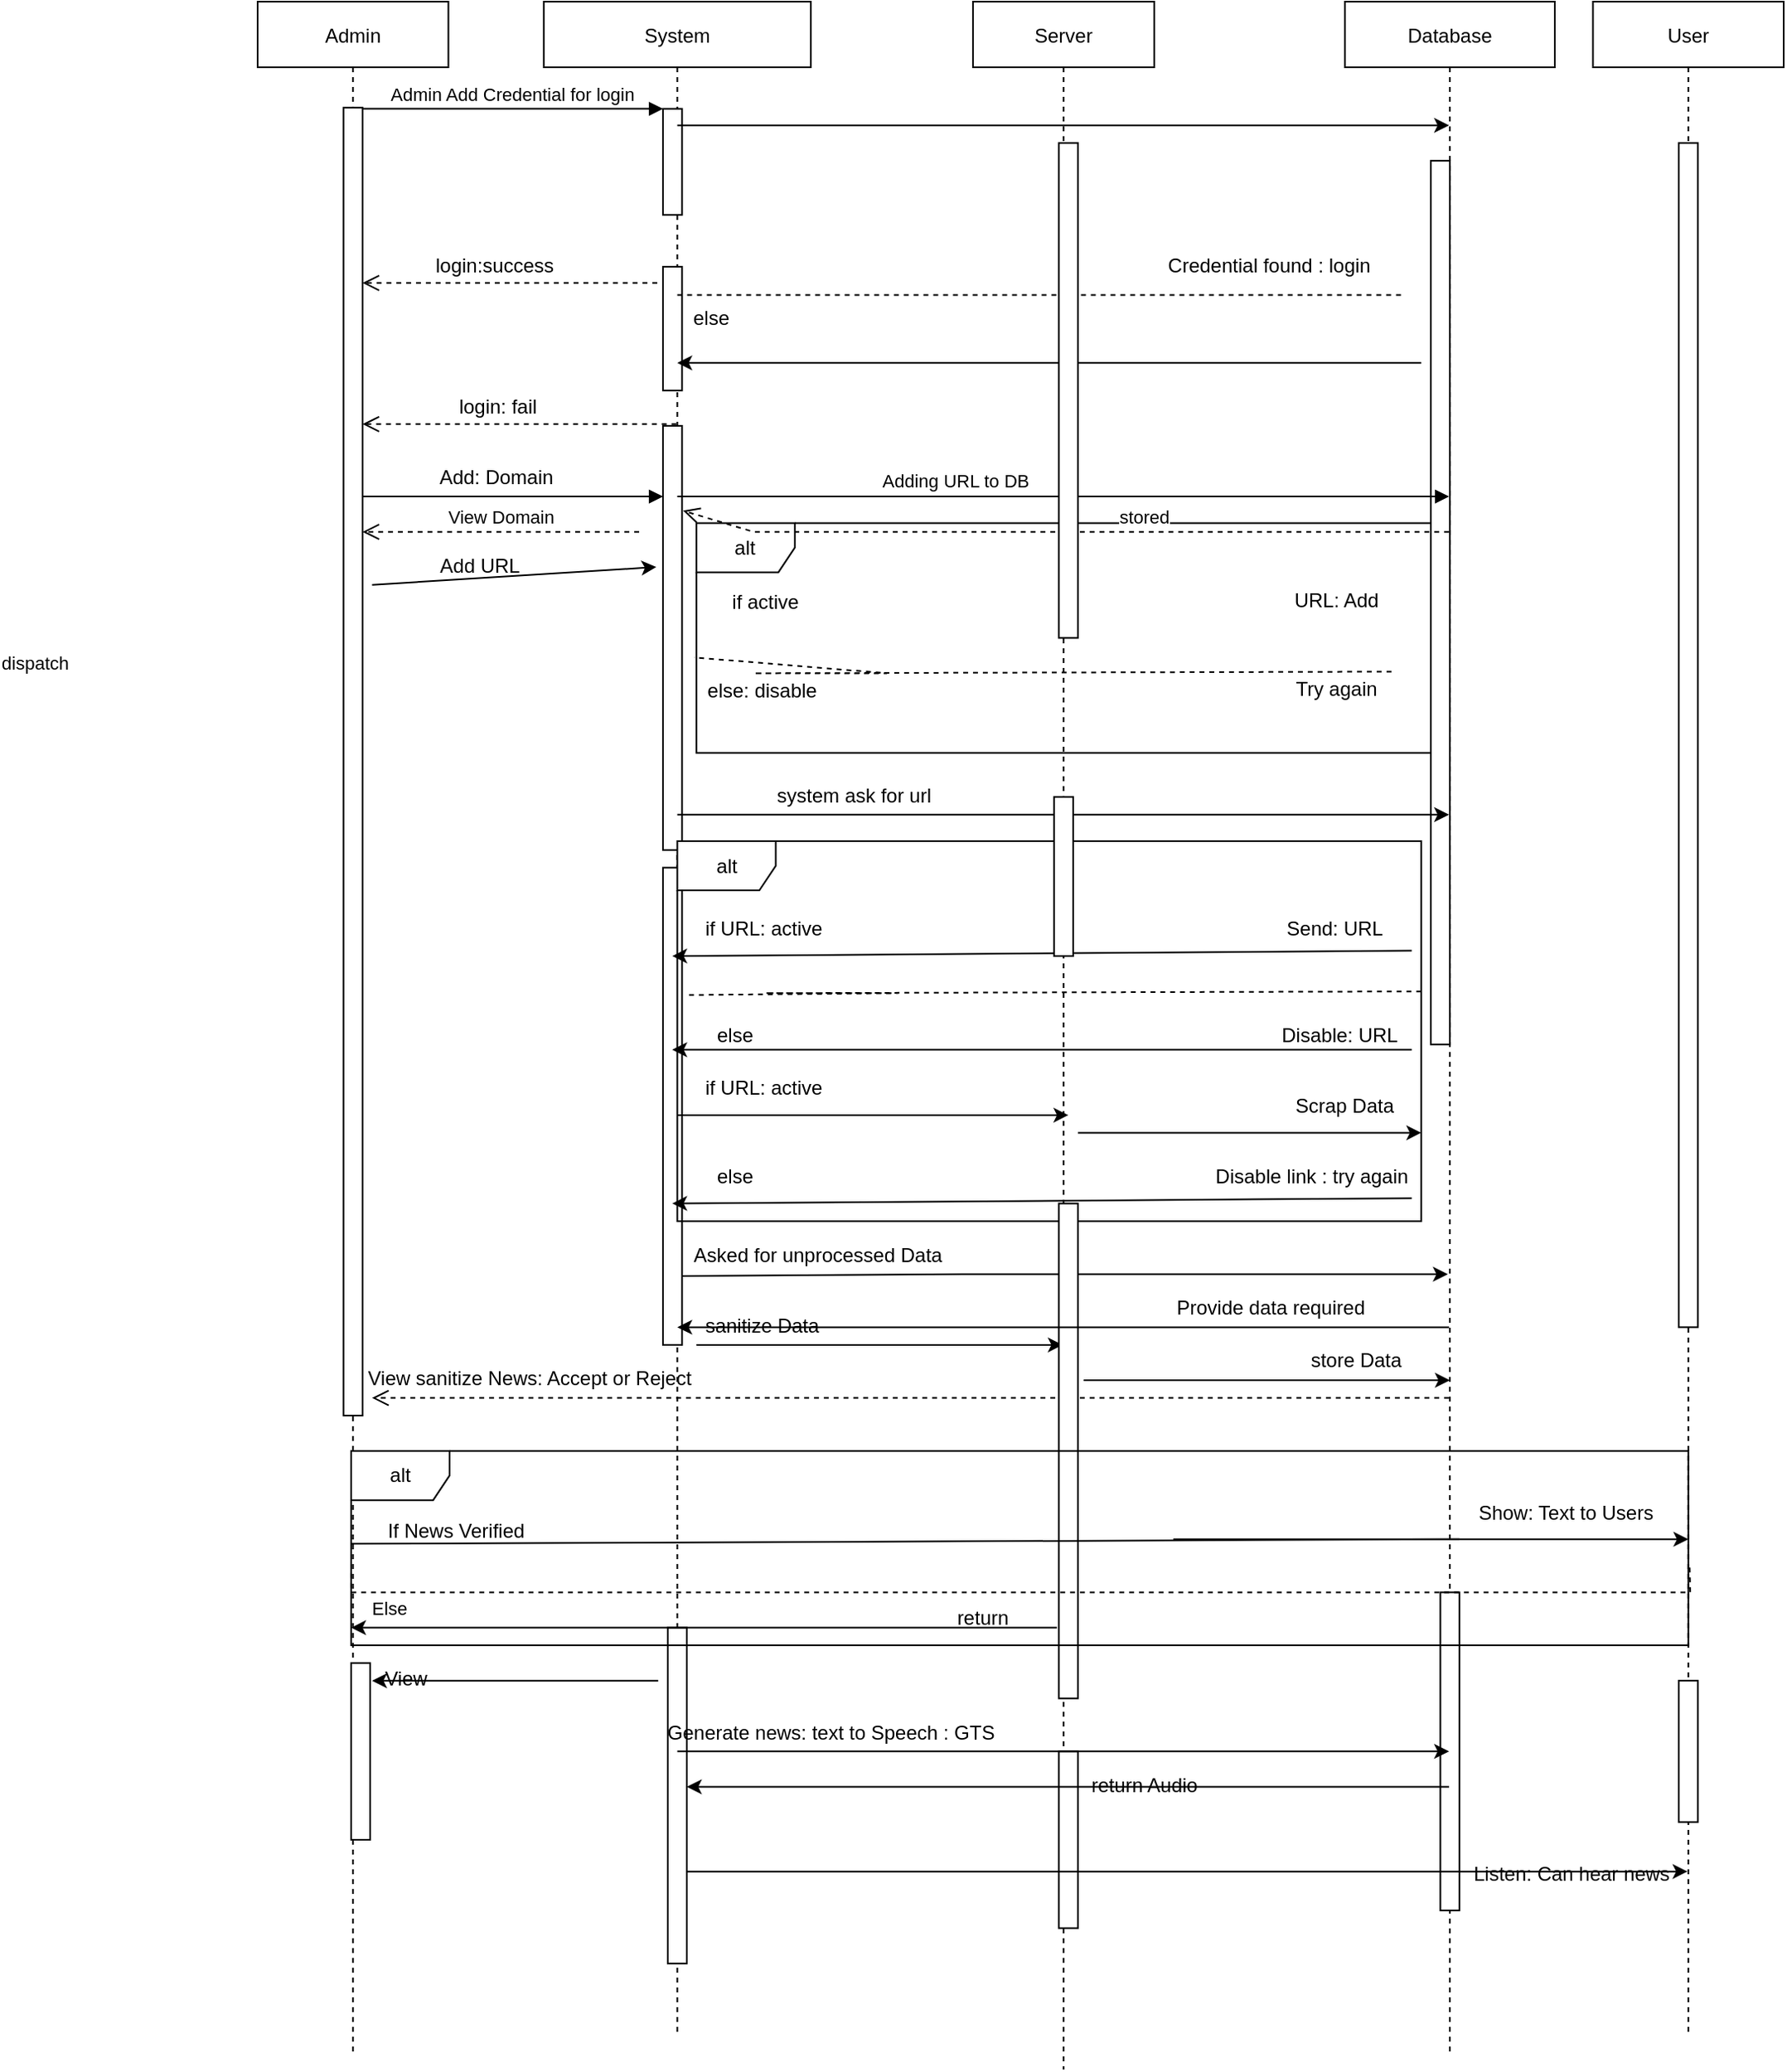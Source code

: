 <mxfile version="16.2.7" type="device"><diagram id="kgpKYQtTHZ0yAKxKKP6v" name="Page-1"><mxGraphModel dx="2060" dy="647" grid="1" gridSize="10" guides="1" tooltips="1" connect="1" arrows="1" fold="1" page="1" pageScale="1" pageWidth="850" pageHeight="1100" background="none" math="0" shadow="0"><root><mxCell id="0"/><mxCell id="1" parent="0"/><mxCell id="3XIGcvvbv9N_cAv3KPly-1" value="" style="group" vertex="1" connectable="0" parent="1"><mxGeometry x="-360" y="390" width="930" height="1260" as="geometry"/></mxCell><mxCell id="3nuBFxr9cyL0pnOWT2aG-1" value="Admin" style="shape=umlLifeline;perimeter=lifelinePerimeter;container=1;collapsible=0;recursiveResize=0;rounded=0;shadow=0;strokeWidth=1;" parent="3XIGcvvbv9N_cAv3KPly-1" vertex="1"><mxGeometry width="116.25" height="1249.231" as="geometry"/></mxCell><mxCell id="3nuBFxr9cyL0pnOWT2aG-2" value="" style="points=[];perimeter=orthogonalPerimeter;rounded=0;shadow=0;strokeWidth=1;" parent="3nuBFxr9cyL0pnOWT2aG-1" vertex="1"><mxGeometry x="52.313" y="64.615" width="11.625" height="796.923" as="geometry"/></mxCell><mxCell id="NfYYDhBs_LPRNw198Spy-38" value="" style="html=1;verticalAlign=bottom;endArrow=open;dashed=1;endSize=8;rounded=0;" parent="3nuBFxr9cyL0pnOWT2aG-1" source="3nuBFxr9cyL0pnOWT2aG-5" edge="1"><mxGeometry x="0.417" y="-29" relative="1" as="geometry"><mxPoint x="156.938" y="257.385" as="sourcePoint"/><mxPoint x="63.938" y="257.385" as="targetPoint"/><mxPoint x="1" as="offset"/></mxGeometry></mxCell><mxCell id="NfYYDhBs_LPRNw198Spy-43" value="" style="html=1;verticalAlign=bottom;endArrow=open;dashed=1;endSize=8;rounded=0;" parent="3nuBFxr9cyL0pnOWT2aG-1" edge="1"><mxGeometry x="0.417" y="-29" relative="1" as="geometry"><mxPoint x="243.544" y="171.425" as="sourcePoint"/><mxPoint x="63.938" y="171.425" as="targetPoint"/><mxPoint x="1" as="offset"/></mxGeometry></mxCell><mxCell id="NfYYDhBs_LPRNw198Spy-48" value="dispatch" style="html=1;verticalAlign=bottom;endArrow=block;rounded=0;" parent="3nuBFxr9cyL0pnOWT2aG-1" target="NfYYDhBs_LPRNw198Spy-46" edge="1"><mxGeometry x="-1" y="-228" width="80" relative="1" as="geometry"><mxPoint x="63.938" y="301.538" as="sourcePoint"/><mxPoint x="244.125" y="301.538" as="targetPoint"/><mxPoint x="-200" y="-118" as="offset"/></mxGeometry></mxCell><mxCell id="NfYYDhBs_LPRNw198Spy-56" value="View Domain" style="html=1;verticalAlign=bottom;endArrow=open;dashed=1;endSize=8;rounded=0;" parent="3nuBFxr9cyL0pnOWT2aG-1" edge="1"><mxGeometry relative="1" as="geometry"><mxPoint x="232.5" y="323.077" as="sourcePoint"/><mxPoint x="63.938" y="323.077" as="targetPoint"/></mxGeometry></mxCell><mxCell id="NfYYDhBs_LPRNw198Spy-80" value="" style="endArrow=classic;html=1;rounded=0;entryX=-0.35;entryY=0.333;entryDx=0;entryDy=0;entryPerimeter=0;" parent="3nuBFxr9cyL0pnOWT2aG-1" target="NfYYDhBs_LPRNw198Spy-46" edge="1"><mxGeometry width="50" height="50" relative="1" as="geometry"><mxPoint x="69.75" y="355.385" as="sourcePoint"/><mxPoint x="220.875" y="355.385" as="targetPoint"/></mxGeometry></mxCell><mxCell id="NfYYDhBs_LPRNw198Spy-157" value="View" style="text;html=1;align=center;verticalAlign=middle;resizable=0;points=[];autosize=1;strokeColor=none;fillColor=none;" parent="3nuBFxr9cyL0pnOWT2aG-1" vertex="1"><mxGeometry x="69.75" y="1012.308" width="40" height="20" as="geometry"/></mxCell><mxCell id="3nuBFxr9cyL0pnOWT2aG-5" value="System" style="shape=umlLifeline;perimeter=lifelinePerimeter;container=1;collapsible=0;recursiveResize=0;rounded=0;shadow=0;strokeWidth=1;" parent="3XIGcvvbv9N_cAv3KPly-1" vertex="1"><mxGeometry x="174.375" width="162.75" height="1238.462" as="geometry"/></mxCell><mxCell id="3nuBFxr9cyL0pnOWT2aG-6" value="" style="points=[];perimeter=orthogonalPerimeter;rounded=0;shadow=0;strokeWidth=1;" parent="3nuBFxr9cyL0pnOWT2aG-5" vertex="1"><mxGeometry x="72.656" y="65.294" width="11.625" height="64.615" as="geometry"/></mxCell><mxCell id="NfYYDhBs_LPRNw198Spy-30" value="" style="points=[];perimeter=orthogonalPerimeter;rounded=0;shadow=0;strokeWidth=1;" parent="3nuBFxr9cyL0pnOWT2aG-5" vertex="1"><mxGeometry x="72.656" y="161.538" width="11.625" height="75.385" as="geometry"/></mxCell><mxCell id="NfYYDhBs_LPRNw198Spy-46" value="" style="points=[];perimeter=orthogonalPerimeter;rounded=0;shadow=0;strokeWidth=1;" parent="3nuBFxr9cyL0pnOWT2aG-5" vertex="1"><mxGeometry x="72.656" y="258.462" width="11.625" height="258.462" as="geometry"/></mxCell><mxCell id="NfYYDhBs_LPRNw198Spy-66" value="if active" style="text;html=1;align=center;verticalAlign=middle;resizable=0;points=[];autosize=1;strokeColor=none;fillColor=none;" parent="3nuBFxr9cyL0pnOWT2aG-5" vertex="1"><mxGeometry x="104.625" y="356.063" width="60" height="20" as="geometry"/></mxCell><mxCell id="NfYYDhBs_LPRNw198Spy-73" value="else: disable" style="text;html=1;align=center;verticalAlign=middle;resizable=0;points=[];autosize=1;strokeColor=none;fillColor=none;" parent="3nuBFxr9cyL0pnOWT2aG-5" vertex="1"><mxGeometry x="93" y="409.909" width="80" height="20" as="geometry"/></mxCell><mxCell id="NfYYDhBs_LPRNw198Spy-63" value="alt" style="shape=umlFrame;whiteSpace=wrap;html=1;" parent="3nuBFxr9cyL0pnOWT2aG-5" vertex="1"><mxGeometry x="93" y="317.692" width="453.375" height="140" as="geometry"/></mxCell><mxCell id="NfYYDhBs_LPRNw198Spy-82" value="" style="points=[];perimeter=orthogonalPerimeter;rounded=0;shadow=0;strokeWidth=1;" parent="3nuBFxr9cyL0pnOWT2aG-5" vertex="1"><mxGeometry x="72.656" y="527.692" width="11.625" height="290.769" as="geometry"/></mxCell><mxCell id="NfYYDhBs_LPRNw198Spy-128" value="" style="html=1;verticalAlign=bottom;endArrow=open;dashed=1;endSize=8;rounded=0;" parent="3nuBFxr9cyL0pnOWT2aG-5" source="NfYYDhBs_LPRNw198Spy-5" edge="1"><mxGeometry x="0.052" y="-10" relative="1" as="geometry"><mxPoint x="63.938" y="850.769" as="sourcePoint"/><mxPoint x="-104.625" y="850.769" as="targetPoint"/><mxPoint x="1" as="offset"/></mxGeometry></mxCell><mxCell id="NfYYDhBs_LPRNw198Spy-140" value="" style="endArrow=classic;html=1;rounded=0;exitX=0.018;exitY=1.05;exitDx=0;exitDy=0;exitPerimeter=0;" parent="3nuBFxr9cyL0pnOWT2aG-5" edge="1"><mxGeometry width="50" height="50" relative="1" as="geometry"><mxPoint x="84.281" y="776.462" as="sourcePoint"/><mxPoint x="550.955" y="775.385" as="targetPoint"/><Array as="points"><mxPoint x="255.099" y="775.385"/><mxPoint x="510.849" y="775.385"/></Array></mxGeometry></mxCell><mxCell id="NfYYDhBs_LPRNw198Spy-129" value="View sanitize News: Accept or Reject&amp;nbsp;" style="text;html=1;align=center;verticalAlign=middle;resizable=0;points=[];autosize=1;strokeColor=none;fillColor=none;" parent="3nuBFxr9cyL0pnOWT2aG-5" vertex="1"><mxGeometry x="-117.413" y="829.231" width="220" height="20" as="geometry"/></mxCell><mxCell id="NfYYDhBs_LPRNw198Spy-143" value="" style="endArrow=classic;html=1;rounded=0;" parent="3nuBFxr9cyL0pnOWT2aG-5" target="NfYYDhBs_LPRNw198Spy-106" edge="1"><mxGeometry width="50" height="50" relative="1" as="geometry"><mxPoint x="93" y="818.462" as="sourcePoint"/><mxPoint x="151.125" y="764.615" as="targetPoint"/></mxGeometry></mxCell><mxCell id="NfYYDhBs_LPRNw198Spy-122" value="sanitize Data" style="text;html=1;align=center;verticalAlign=middle;resizable=0;points=[];autosize=1;strokeColor=none;fillColor=none;" parent="3nuBFxr9cyL0pnOWT2aG-5" vertex="1"><mxGeometry x="93" y="796.923" width="80" height="20" as="geometry"/></mxCell><mxCell id="NfYYDhBs_LPRNw198Spy-154" value="" style="points=[];perimeter=orthogonalPerimeter;rounded=0;shadow=0;strokeWidth=1;" parent="3nuBFxr9cyL0pnOWT2aG-5" vertex="1"><mxGeometry x="75.562" y="990.769" width="11.625" height="204.615" as="geometry"/></mxCell><mxCell id="NfYYDhBs_LPRNw198Spy-137" value="" style="endArrow=classic;html=1;rounded=0;" parent="3nuBFxr9cyL0pnOWT2aG-5" edge="1"><mxGeometry width="50" height="50" relative="1" as="geometry"><mxPoint x="69.75" y="1023.077" as="sourcePoint"/><mxPoint x="-104.625" y="1023.077" as="targetPoint"/><Array as="points"><mxPoint x="35.456" y="1023.077"/></Array></mxGeometry></mxCell><mxCell id="3nuBFxr9cyL0pnOWT2aG-8" value="Admin Add Credential for login" style="verticalAlign=bottom;endArrow=block;entryX=0;entryY=0;shadow=0;strokeWidth=1;" parent="3XIGcvvbv9N_cAv3KPly-1" source="3nuBFxr9cyL0pnOWT2aG-2" target="3nuBFxr9cyL0pnOWT2aG-6" edge="1"><mxGeometry relative="1" as="geometry"><mxPoint x="284.812" y="161.538" as="sourcePoint"/><mxPoint as="offset"/></mxGeometry></mxCell><mxCell id="NfYYDhBs_LPRNw198Spy-3" value="User" style="shape=umlLifeline;perimeter=lifelinePerimeter;container=1;collapsible=0;recursiveResize=0;rounded=0;shadow=0;strokeWidth=1;" parent="3XIGcvvbv9N_cAv3KPly-1" vertex="1"><mxGeometry x="813.75" width="116.25" height="1238.462" as="geometry"/></mxCell><mxCell id="NfYYDhBs_LPRNw198Spy-4" value="" style="points=[];perimeter=orthogonalPerimeter;rounded=0;shadow=0;strokeWidth=1;" parent="NfYYDhBs_LPRNw198Spy-3" vertex="1"><mxGeometry x="52.313" y="86.154" width="11.625" height="721.538" as="geometry"/></mxCell><mxCell id="NfYYDhBs_LPRNw198Spy-5" value="Database" style="shape=umlLifeline;perimeter=lifelinePerimeter;container=1;collapsible=0;recursiveResize=0;rounded=0;shadow=0;strokeWidth=1;" parent="3XIGcvvbv9N_cAv3KPly-1" vertex="1"><mxGeometry x="662.625" width="127.875" height="1249.231" as="geometry"/></mxCell><mxCell id="NfYYDhBs_LPRNw198Spy-37" value="" style="endArrow=classic;html=1;rounded=0;" parent="NfYYDhBs_LPRNw198Spy-5" edge="1"><mxGeometry width="50" height="50" relative="1" as="geometry"><mxPoint x="46.5" y="220.091" as="sourcePoint"/><mxPoint x="-406.875" y="220.091" as="targetPoint"/><Array as="points"><mxPoint x="-360.375" y="220.091"/></Array></mxGeometry></mxCell><mxCell id="NfYYDhBs_LPRNw198Spy-67" value="URL: Add" style="text;html=1;align=center;verticalAlign=middle;resizable=0;points=[];autosize=1;strokeColor=none;fillColor=none;" parent="NfYYDhBs_LPRNw198Spy-5" vertex="1"><mxGeometry x="-40.688" y="355.385" width="70" height="20" as="geometry"/></mxCell><mxCell id="NfYYDhBs_LPRNw198Spy-70" value="" style="points=[];perimeter=orthogonalPerimeter;rounded=0;shadow=0;strokeWidth=1;" parent="NfYYDhBs_LPRNw198Spy-5" vertex="1"><mxGeometry x="52.313" y="96.923" width="11.625" height="538.462" as="geometry"/></mxCell><mxCell id="NfYYDhBs_LPRNw198Spy-125" value="store Data" style="text;html=1;align=center;verticalAlign=middle;resizable=0;points=[];autosize=1;strokeColor=none;fillColor=none;" parent="NfYYDhBs_LPRNw198Spy-5" vertex="1"><mxGeometry x="-29.063" y="818.462" width="70" height="20" as="geometry"/></mxCell><mxCell id="NfYYDhBs_LPRNw198Spy-144" value="" style="endArrow=classic;html=1;rounded=0;" parent="NfYYDhBs_LPRNw198Spy-5" edge="1"><mxGeometry width="50" height="50" relative="1" as="geometry"><mxPoint x="-159.263" y="840" as="sourcePoint"/><mxPoint x="63.938" y="840" as="targetPoint"/></mxGeometry></mxCell><mxCell id="NfYYDhBs_LPRNw198Spy-152" value="" style="points=[];perimeter=orthogonalPerimeter;rounded=0;shadow=0;strokeWidth=1;" parent="NfYYDhBs_LPRNw198Spy-5" vertex="1"><mxGeometry x="58.125" y="969.231" width="11.625" height="193.846" as="geometry"/></mxCell><mxCell id="NfYYDhBs_LPRNw198Spy-7" value="" style="endArrow=classic;html=1;rounded=0;" parent="3XIGcvvbv9N_cAv3KPly-1" target="NfYYDhBs_LPRNw198Spy-5" edge="1"><mxGeometry width="50" height="50" relative="1" as="geometry"><mxPoint x="255.75" y="75.385" as="sourcePoint"/><mxPoint x="488.25" y="215.385" as="targetPoint"/><Array as="points"><mxPoint x="255.75" y="75.385"/><mxPoint x="360.375" y="75.385"/></Array></mxGeometry></mxCell><mxCell id="NfYYDhBs_LPRNw198Spy-32" value="" style="endArrow=none;dashed=1;html=1;rounded=0;" parent="3XIGcvvbv9N_cAv3KPly-1" source="3nuBFxr9cyL0pnOWT2aG-5" edge="1"><mxGeometry width="50" height="50" relative="1" as="geometry"><mxPoint x="267.375" y="177.692" as="sourcePoint"/><mxPoint x="697.5" y="178.769" as="targetPoint"/><Array as="points"><mxPoint x="674.25" y="178.769"/></Array></mxGeometry></mxCell><mxCell id="NfYYDhBs_LPRNw198Spy-39" value="login: fail" style="text;html=1;align=center;verticalAlign=middle;resizable=0;points=[];autosize=1;strokeColor=none;fillColor=none;" parent="3XIGcvvbv9N_cAv3KPly-1" vertex="1"><mxGeometry x="116.25" y="236.923" width="60" height="20" as="geometry"/></mxCell><mxCell id="NfYYDhBs_LPRNw198Spy-44" value="login:success" style="text;html=1;align=center;verticalAlign=middle;resizable=0;points=[];autosize=1;strokeColor=none;fillColor=none;" parent="3XIGcvvbv9N_cAv3KPly-1" vertex="1"><mxGeometry x="98.813" y="150.769" width="90" height="20" as="geometry"/></mxCell><mxCell id="NfYYDhBs_LPRNw198Spy-49" value="Add: Domain" style="text;html=1;align=center;verticalAlign=middle;resizable=0;points=[];autosize=1;strokeColor=none;fillColor=none;" parent="3XIGcvvbv9N_cAv3KPly-1" vertex="1"><mxGeometry x="104.625" y="280" width="80" height="20" as="geometry"/></mxCell><mxCell id="NfYYDhBs_LPRNw198Spy-53" value="" style="html=1;verticalAlign=bottom;endArrow=block;rounded=0;" parent="3XIGcvvbv9N_cAv3KPly-1" target="NfYYDhBs_LPRNw198Spy-5" edge="1"><mxGeometry x="-1" y="-228" width="80" relative="1" as="geometry"><mxPoint x="255.75" y="301.538" as="sourcePoint"/><mxPoint x="499.875" y="301.538" as="targetPoint"/><mxPoint x="-200" y="-118" as="offset"/></mxGeometry></mxCell><mxCell id="NfYYDhBs_LPRNw198Spy-54" value="Adding URL to DB" style="edgeLabel;html=1;align=center;verticalAlign=middle;resizable=0;points=[];" parent="NfYYDhBs_LPRNw198Spy-53" vertex="1" connectable="0"><mxGeometry x="-0.174" y="3" relative="1" as="geometry"><mxPoint x="-25" y="-7" as="offset"/></mxGeometry></mxCell><mxCell id="NfYYDhBs_LPRNw198Spy-58" value="Add URL" style="text;html=1;align=center;verticalAlign=middle;resizable=0;points=[];autosize=1;strokeColor=none;fillColor=none;" parent="3XIGcvvbv9N_cAv3KPly-1" vertex="1"><mxGeometry x="104.625" y="333.846" width="60" height="20" as="geometry"/></mxCell><mxCell id="NfYYDhBs_LPRNw198Spy-61" value="else" style="text;html=1;align=center;verticalAlign=middle;resizable=0;points=[];autosize=1;strokeColor=none;fillColor=none;" parent="3XIGcvvbv9N_cAv3KPly-1" vertex="1"><mxGeometry x="255.75" y="183.077" width="40" height="20" as="geometry"/></mxCell><mxCell id="NfYYDhBs_LPRNw198Spy-33" value="Credential found : login" style="text;html=1;align=center;verticalAlign=middle;resizable=0;points=[];autosize=1;strokeColor=none;fillColor=none;" parent="3XIGcvvbv9N_cAv3KPly-1" vertex="1"><mxGeometry x="546.375" y="150.769" width="140" height="20" as="geometry"/></mxCell><mxCell id="NfYYDhBs_LPRNw198Spy-75" value="Try again" style="text;html=1;align=center;verticalAlign=middle;resizable=0;points=[];autosize=1;strokeColor=none;fillColor=none;" parent="3XIGcvvbv9N_cAv3KPly-1" vertex="1"><mxGeometry x="621.938" y="409.231" width="70" height="20" as="geometry"/></mxCell><mxCell id="NfYYDhBs_LPRNw198Spy-55" value="stored" style="html=1;verticalAlign=bottom;endArrow=open;dashed=1;endSize=8;rounded=0;entryX=1.05;entryY=0.2;entryDx=0;entryDy=0;entryPerimeter=0;" parent="3XIGcvvbv9N_cAv3KPly-1" source="NfYYDhBs_LPRNw198Spy-5" target="NfYYDhBs_LPRNw198Spy-46" edge="1"><mxGeometry x="-0.202" relative="1" as="geometry"><mxPoint x="325.5" y="333.846" as="sourcePoint"/><mxPoint x="255.75" y="333.448" as="targetPoint"/><Array as="points"><mxPoint x="302.25" y="323.077"/></Array><mxPoint x="1" as="offset"/></mxGeometry></mxCell><mxCell id="NfYYDhBs_LPRNw198Spy-78" value="" style="endArrow=none;dashed=1;html=1;rounded=0;entryX=-0.003;entryY=0.585;entryDx=0;entryDy=0;entryPerimeter=0;exitX=0.986;exitY=-0.05;exitDx=0;exitDy=0;exitPerimeter=0;" parent="3XIGcvvbv9N_cAv3KPly-1" source="NfYYDhBs_LPRNw198Spy-75" target="NfYYDhBs_LPRNw198Spy-63" edge="1"><mxGeometry width="50" height="50" relative="1" as="geometry"><mxPoint x="430.125" y="452.308" as="sourcePoint"/><mxPoint x="488.25" y="398.462" as="targetPoint"/><Array as="points"><mxPoint x="302.25" y="409.231"/><mxPoint x="383.625" y="409.231"/></Array></mxGeometry></mxCell><mxCell id="NfYYDhBs_LPRNw198Spy-85" value="" style="endArrow=classic;html=1;rounded=0;" parent="3XIGcvvbv9N_cAv3KPly-1" source="3nuBFxr9cyL0pnOWT2aG-5" target="NfYYDhBs_LPRNw198Spy-5" edge="1"><mxGeometry width="50" height="50" relative="1" as="geometry"><mxPoint x="441.75" y="592.308" as="sourcePoint"/><mxPoint x="499.875" y="538.462" as="targetPoint"/><Array as="points"><mxPoint x="360.375" y="495.385"/><mxPoint x="499.875" y="495.385"/></Array></mxGeometry></mxCell><mxCell id="NfYYDhBs_LPRNw198Spy-86" value="system ask for url" style="text;html=1;align=center;verticalAlign=middle;resizable=0;points=[];autosize=1;strokeColor=none;fillColor=none;" parent="3XIGcvvbv9N_cAv3KPly-1" vertex="1"><mxGeometry x="308.062" y="473.846" width="110" height="20" as="geometry"/></mxCell><mxCell id="NfYYDhBs_LPRNw198Spy-92" value="alt" style="shape=umlFrame;whiteSpace=wrap;html=1;" parent="3XIGcvvbv9N_cAv3KPly-1" vertex="1"><mxGeometry x="255.75" y="511.538" width="453.375" height="231.538" as="geometry"/></mxCell><mxCell id="NfYYDhBs_LPRNw198Spy-94" value="" style="endArrow=classic;html=1;rounded=0;entryX=0.003;entryY=0.592;entryDx=0;entryDy=0;entryPerimeter=0;exitX=0.997;exitY=0.569;exitDx=0;exitDy=0;exitPerimeter=0;" parent="3XIGcvvbv9N_cAv3KPly-1" edge="1"><mxGeometry width="50" height="50" relative="1" as="geometry"><mxPoint x="703.312" y="578.308" as="sourcePoint"/><mxPoint x="252.658" y="581.528" as="targetPoint"/></mxGeometry></mxCell><mxCell id="NfYYDhBs_LPRNw198Spy-96" value="if URL: active" style="text;html=1;strokeColor=none;fillColor=none;align=center;verticalAlign=middle;whiteSpace=wrap;rounded=0;" parent="3XIGcvvbv9N_cAv3KPly-1" vertex="1"><mxGeometry x="255.75" y="549.231" width="104.625" height="32.308" as="geometry"/></mxCell><mxCell id="NfYYDhBs_LPRNw198Spy-97" value="else" style="text;html=1;strokeColor=none;fillColor=none;align=center;verticalAlign=middle;whiteSpace=wrap;rounded=0;" parent="3XIGcvvbv9N_cAv3KPly-1" vertex="1"><mxGeometry x="255.75" y="613.846" width="69.75" height="32.308" as="geometry"/></mxCell><mxCell id="NfYYDhBs_LPRNw198Spy-100" value="Send: URL" style="text;html=1;strokeColor=none;fillColor=none;align=center;verticalAlign=middle;whiteSpace=wrap;rounded=0;" parent="3XIGcvvbv9N_cAv3KPly-1" vertex="1"><mxGeometry x="616.125" y="549.231" width="81.375" height="32.308" as="geometry"/></mxCell><mxCell id="NfYYDhBs_LPRNw198Spy-103" value="" style="endArrow=classic;html=1;rounded=0;entryX=0.003;entryY=0.592;entryDx=0;entryDy=0;entryPerimeter=0;" parent="3XIGcvvbv9N_cAv3KPly-1" edge="1"><mxGeometry width="50" height="50" relative="1" as="geometry"><mxPoint x="703.312" y="638.615" as="sourcePoint"/><mxPoint x="252.658" y="638.605" as="targetPoint"/></mxGeometry></mxCell><mxCell id="NfYYDhBs_LPRNw198Spy-104" value="Disable: URL" style="text;html=1;strokeColor=none;fillColor=none;align=center;verticalAlign=middle;whiteSpace=wrap;rounded=0;" parent="3XIGcvvbv9N_cAv3KPly-1" vertex="1"><mxGeometry x="610.312" y="613.846" width="98.813" height="32.308" as="geometry"/></mxCell><mxCell id="NfYYDhBs_LPRNw198Spy-105" value="" style="endArrow=none;dashed=1;html=1;rounded=0;entryX=-0.003;entryY=0.585;entryDx=0;entryDy=0;entryPerimeter=0;exitX=0.986;exitY=-0.05;exitDx=0;exitDy=0;exitPerimeter=0;" parent="3XIGcvvbv9N_cAv3KPly-1" edge="1"><mxGeometry width="50" height="50" relative="1" as="geometry"><mxPoint x="709.125" y="603.077" as="sourcePoint"/><mxPoint x="261.342" y="605.285" as="targetPoint"/><Array as="points"><mxPoint x="309.202" y="604.154"/><mxPoint x="390.577" y="604.154"/></Array></mxGeometry></mxCell><mxCell id="NfYYDhBs_LPRNw198Spy-106" value="Server" style="shape=umlLifeline;perimeter=lifelinePerimeter;container=1;collapsible=0;recursiveResize=0;rounded=0;shadow=0;strokeWidth=1;" parent="3XIGcvvbv9N_cAv3KPly-1" vertex="1"><mxGeometry x="435.938" width="110.438" height="1260" as="geometry"/></mxCell><mxCell id="NfYYDhBs_LPRNw198Spy-107" value="" style="points=[];perimeter=orthogonalPerimeter;rounded=0;shadow=0;strokeWidth=1;" parent="NfYYDhBs_LPRNw198Spy-106" vertex="1"><mxGeometry x="52.313" y="86.154" width="11.625" height="301.538" as="geometry"/></mxCell><mxCell id="NfYYDhBs_LPRNw198Spy-130" value="" style="points=[];perimeter=orthogonalPerimeter;rounded=0;shadow=0;strokeWidth=1;" parent="NfYYDhBs_LPRNw198Spy-106" vertex="1"><mxGeometry x="49.406" y="484.615" width="11.625" height="96.923" as="geometry"/></mxCell><mxCell id="NfYYDhBs_LPRNw198Spy-131" value="" style="points=[];perimeter=orthogonalPerimeter;rounded=0;shadow=0;strokeWidth=1;" parent="NfYYDhBs_LPRNw198Spy-106" vertex="1"><mxGeometry x="52.313" y="732.308" width="11.625" height="301.538" as="geometry"/></mxCell><mxCell id="NfYYDhBs_LPRNw198Spy-155" value="" style="points=[];perimeter=orthogonalPerimeter;rounded=0;shadow=0;strokeWidth=1;" parent="NfYYDhBs_LPRNw198Spy-106" vertex="1"><mxGeometry x="52.313" y="1066.154" width="11.625" height="107.692" as="geometry"/></mxCell><mxCell id="NfYYDhBs_LPRNw198Spy-108" value="if URL: active" style="text;html=1;strokeColor=none;fillColor=none;align=center;verticalAlign=middle;whiteSpace=wrap;rounded=0;" parent="3XIGcvvbv9N_cAv3KPly-1" vertex="1"><mxGeometry x="255.75" y="646.154" width="104.625" height="32.308" as="geometry"/></mxCell><mxCell id="NfYYDhBs_LPRNw198Spy-111" value="" style="endArrow=classic;html=1;rounded=0;" parent="3XIGcvvbv9N_cAv3KPly-1" edge="1"><mxGeometry width="50" height="50" relative="1" as="geometry"><mxPoint x="255.75" y="678.462" as="sourcePoint"/><mxPoint x="494.063" y="678.462" as="targetPoint"/><Array as="points"/></mxGeometry></mxCell><mxCell id="NfYYDhBs_LPRNw198Spy-112" value="" style="endArrow=classic;html=1;rounded=0;" parent="3XIGcvvbv9N_cAv3KPly-1" edge="1"><mxGeometry width="50" height="50" relative="1" as="geometry"><mxPoint x="499.875" y="689.231" as="sourcePoint"/><mxPoint x="709.125" y="689.231" as="targetPoint"/><Array as="points"/></mxGeometry></mxCell><mxCell id="NfYYDhBs_LPRNw198Spy-113" value="Scrap Data" style="text;html=1;strokeColor=none;fillColor=none;align=center;verticalAlign=middle;whiteSpace=wrap;rounded=0;" parent="3XIGcvvbv9N_cAv3KPly-1" vertex="1"><mxGeometry x="616.125" y="656.923" width="93" height="32.308" as="geometry"/></mxCell><mxCell id="NfYYDhBs_LPRNw198Spy-114" value="else" style="text;html=1;strokeColor=none;fillColor=none;align=center;verticalAlign=middle;whiteSpace=wrap;rounded=0;" parent="3XIGcvvbv9N_cAv3KPly-1" vertex="1"><mxGeometry x="255.75" y="700" width="69.75" height="32.308" as="geometry"/></mxCell><mxCell id="NfYYDhBs_LPRNw198Spy-115" value="" style="endArrow=classic;html=1;rounded=0;entryX=0.003;entryY=0.592;entryDx=0;entryDy=0;entryPerimeter=0;exitX=0.997;exitY=0.569;exitDx=0;exitDy=0;exitPerimeter=0;" parent="3XIGcvvbv9N_cAv3KPly-1" edge="1"><mxGeometry width="50" height="50" relative="1" as="geometry"><mxPoint x="703.312" y="729.088" as="sourcePoint"/><mxPoint x="252.658" y="732.308" as="targetPoint"/></mxGeometry></mxCell><mxCell id="NfYYDhBs_LPRNw198Spy-116" value="Disable link : try again" style="text;html=1;strokeColor=none;fillColor=none;align=center;verticalAlign=middle;whiteSpace=wrap;rounded=0;" parent="3XIGcvvbv9N_cAv3KPly-1" vertex="1"><mxGeometry x="569.625" y="700" width="145.312" height="32.308" as="geometry"/></mxCell><mxCell id="NfYYDhBs_LPRNw198Spy-118" value="Asked for unprocessed Data" style="text;html=1;align=center;verticalAlign=middle;resizable=0;points=[];autosize=1;strokeColor=none;fillColor=none;" parent="3XIGcvvbv9N_cAv3KPly-1" vertex="1"><mxGeometry x="255.75" y="753.846" width="170" height="20" as="geometry"/></mxCell><mxCell id="NfYYDhBs_LPRNw198Spy-119" value="" style="endArrow=classic;html=1;rounded=0;" parent="3XIGcvvbv9N_cAv3KPly-1" source="NfYYDhBs_LPRNw198Spy-5" target="3nuBFxr9cyL0pnOWT2aG-5" edge="1"><mxGeometry width="50" height="50" relative="1" as="geometry"><mxPoint x="441.75" y="764.615" as="sourcePoint"/><mxPoint x="499.875" y="710.769" as="targetPoint"/><Array as="points"><mxPoint x="546.375" y="807.692"/><mxPoint x="279" y="807.692"/></Array></mxGeometry></mxCell><mxCell id="NfYYDhBs_LPRNw198Spy-120" value="Provide data required" style="text;html=1;align=center;verticalAlign=middle;resizable=0;points=[];autosize=1;strokeColor=none;fillColor=none;" parent="3XIGcvvbv9N_cAv3KPly-1" vertex="1"><mxGeometry x="552.188" y="786.154" width="130" height="20" as="geometry"/></mxCell><mxCell id="NfYYDhBs_LPRNw198Spy-132" value="alt" style="shape=umlFrame;whiteSpace=wrap;html=1;" parent="3XIGcvvbv9N_cAv3KPly-1" vertex="1"><mxGeometry x="56.963" y="883.077" width="814.913" height="118.462" as="geometry"/></mxCell><mxCell id="NfYYDhBs_LPRNw198Spy-133" value="" style="endArrow=none;dashed=1;html=1;rounded=0;entryX=0;entryY=0.627;entryDx=0;entryDy=0;entryPerimeter=0;exitX=1.001;exitY=0.6;exitDx=0;exitDy=0;exitPerimeter=0;" parent="3XIGcvvbv9N_cAv3KPly-1" source="NfYYDhBs_LPRNw198Spy-132" target="NfYYDhBs_LPRNw198Spy-132" edge="1"><mxGeometry width="50" height="50" relative="1" as="geometry"><mxPoint x="441.75" y="1001.538" as="sourcePoint"/><mxPoint x="499.875" y="947.692" as="targetPoint"/><Array as="points"><mxPoint x="873.038" y="969.231"/><mxPoint x="56.963" y="969.231"/></Array></mxGeometry></mxCell><mxCell id="NfYYDhBs_LPRNw198Spy-147" value="Else" style="edgeLabel;html=1;align=center;verticalAlign=middle;resizable=0;points=[];" parent="NfYYDhBs_LPRNw198Spy-133" vertex="1" connectable="0"><mxGeometry x="0.917" y="5" relative="1" as="geometry"><mxPoint y="5" as="offset"/></mxGeometry></mxCell><mxCell id="NfYYDhBs_LPRNw198Spy-138" value="If News Verified" style="text;html=1;strokeColor=none;fillColor=none;align=center;verticalAlign=middle;whiteSpace=wrap;rounded=0;" parent="3XIGcvvbv9N_cAv3KPly-1" vertex="1"><mxGeometry x="56.963" y="915.385" width="127.875" height="32.308" as="geometry"/></mxCell><mxCell id="NfYYDhBs_LPRNw198Spy-145" value="" style="endArrow=classic;html=1;rounded=0;exitX=0;exitY=1;exitDx=0;exitDy=0;startArrow=none;" parent="3XIGcvvbv9N_cAv3KPly-1" source="NfYYDhBs_LPRNw198Spy-139" edge="1"><mxGeometry width="50" height="50" relative="1" as="geometry"><mxPoint x="69.75" y="947.692" as="sourcePoint"/><mxPoint x="871.875" y="936.923" as="targetPoint"/><Array as="points"><mxPoint x="558" y="936.923"/></Array></mxGeometry></mxCell><mxCell id="NfYYDhBs_LPRNw198Spy-139" value="Show: Text to Users&amp;nbsp;" style="text;html=1;strokeColor=none;fillColor=none;align=center;verticalAlign=middle;whiteSpace=wrap;rounded=0;" parent="3XIGcvvbv9N_cAv3KPly-1" vertex="1"><mxGeometry x="732.375" y="904.615" width="133.688" height="32.308" as="geometry"/></mxCell><mxCell id="NfYYDhBs_LPRNw198Spy-146" value="" style="endArrow=none;html=1;rounded=0;exitX=0;exitY=0.75;exitDx=0;exitDy=0;entryX=0;entryY=1;entryDx=0;entryDy=0;" parent="3XIGcvvbv9N_cAv3KPly-1" source="NfYYDhBs_LPRNw198Spy-138" target="NfYYDhBs_LPRNw198Spy-139" edge="1"><mxGeometry width="50" height="50" relative="1" as="geometry"><mxPoint x="56.963" y="939.615" as="sourcePoint"/><mxPoint x="871.875" y="936.923" as="targetPoint"/><Array as="points"/></mxGeometry></mxCell><mxCell id="NfYYDhBs_LPRNw198Spy-148" value="return" style="text;html=1;strokeColor=none;fillColor=none;align=center;verticalAlign=middle;whiteSpace=wrap;rounded=0;" parent="3XIGcvvbv9N_cAv3KPly-1" vertex="1"><mxGeometry x="406.875" y="969.231" width="69.75" height="32.308" as="geometry"/></mxCell><mxCell id="NfYYDhBs_LPRNw198Spy-149" value="" style="points=[];perimeter=orthogonalPerimeter;rounded=0;shadow=0;strokeWidth=1;" parent="3XIGcvvbv9N_cAv3KPly-1" vertex="1"><mxGeometry x="56.963" y="1012.308" width="11.625" height="107.692" as="geometry"/></mxCell><mxCell id="NfYYDhBs_LPRNw198Spy-151" value="" style="points=[];perimeter=orthogonalPerimeter;rounded=0;shadow=0;strokeWidth=1;" parent="3XIGcvvbv9N_cAv3KPly-1" vertex="1"><mxGeometry x="866.063" y="1023.077" width="11.625" height="86.154" as="geometry"/></mxCell><mxCell id="NfYYDhBs_LPRNw198Spy-156" value="" style="endArrow=classic;html=1;rounded=0;" parent="3XIGcvvbv9N_cAv3KPly-1" edge="1"><mxGeometry width="50" height="50" relative="1" as="geometry"><mxPoint x="487.088" y="990.769" as="sourcePoint"/><mxPoint x="56.963" y="990.769" as="targetPoint"/><Array as="points"><mxPoint x="197.044" y="990.769"/></Array></mxGeometry></mxCell><mxCell id="NfYYDhBs_LPRNw198Spy-158" value="" style="endArrow=classic;html=1;rounded=0;" parent="3XIGcvvbv9N_cAv3KPly-1" source="3nuBFxr9cyL0pnOWT2aG-5" target="NfYYDhBs_LPRNw198Spy-5" edge="1"><mxGeometry width="50" height="50" relative="1" as="geometry"><mxPoint x="441.75" y="1023.077" as="sourcePoint"/><mxPoint x="499.875" y="969.231" as="targetPoint"/><Array as="points"><mxPoint x="383.625" y="1066.154"/></Array></mxGeometry></mxCell><mxCell id="NfYYDhBs_LPRNw198Spy-159" value="Generate news: text to Speech : GTS" style="text;html=1;align=center;verticalAlign=middle;resizable=0;points=[];autosize=1;strokeColor=none;fillColor=none;" parent="3XIGcvvbv9N_cAv3KPly-1" vertex="1"><mxGeometry x="244.125" y="1044.615" width="210" height="20" as="geometry"/></mxCell><mxCell id="NfYYDhBs_LPRNw198Spy-160" value="" style="endArrow=classic;html=1;rounded=0;entryX=1;entryY=0.474;entryDx=0;entryDy=0;entryPerimeter=0;" parent="3XIGcvvbv9N_cAv3KPly-1" source="NfYYDhBs_LPRNw198Spy-5" target="NfYYDhBs_LPRNw198Spy-154" edge="1"><mxGeometry width="50" height="50" relative="1" as="geometry"><mxPoint x="441.75" y="1023.077" as="sourcePoint"/><mxPoint x="499.875" y="969.231" as="targetPoint"/></mxGeometry></mxCell><mxCell id="NfYYDhBs_LPRNw198Spy-161" value="return Audio" style="text;html=1;align=center;verticalAlign=middle;resizable=0;points=[];autosize=1;strokeColor=none;fillColor=none;" parent="3XIGcvvbv9N_cAv3KPly-1" vertex="1"><mxGeometry x="499.875" y="1076.923" width="80" height="20" as="geometry"/></mxCell><mxCell id="NfYYDhBs_LPRNw198Spy-162" value="" style="endArrow=classic;html=1;rounded=0;exitX=1;exitY=0.726;exitDx=0;exitDy=0;exitPerimeter=0;" parent="3XIGcvvbv9N_cAv3KPly-1" source="NfYYDhBs_LPRNw198Spy-154" target="NfYYDhBs_LPRNw198Spy-3" edge="1"><mxGeometry width="50" height="50" relative="1" as="geometry"><mxPoint x="441.75" y="1023.077" as="sourcePoint"/><mxPoint x="499.875" y="969.231" as="targetPoint"/></mxGeometry></mxCell><mxCell id="NfYYDhBs_LPRNw198Spy-163" value="Listen: Can hear news&amp;nbsp;" style="text;html=1;align=center;verticalAlign=middle;resizable=0;points=[];autosize=1;strokeColor=none;fillColor=none;" parent="3XIGcvvbv9N_cAv3KPly-1" vertex="1"><mxGeometry x="732.375" y="1130.769" width="140" height="20" as="geometry"/></mxCell></root></mxGraphModel></diagram></mxfile>